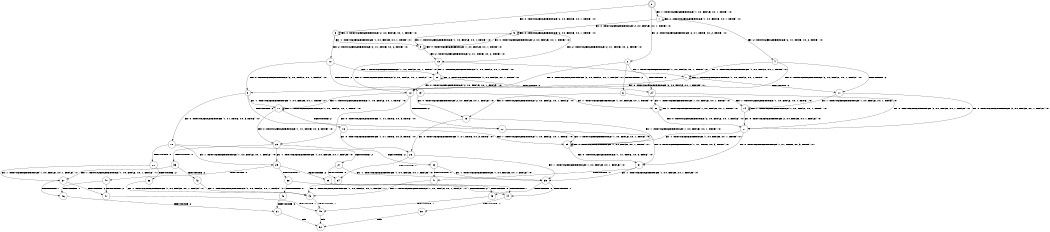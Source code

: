 digraph BCG {
size = "7, 10.5";
center = TRUE;
node [shape = circle];
0 [peripheries = 2];
0 -> 1 [label = "EX !1 !ATOMIC_EXCH_BRANCH (1, +0, FALSE, +0, 1, TRUE) !:0:"];
0 -> 2 [label = "EX !2 !ATOMIC_EXCH_BRANCH (2, +1, TRUE, +0, 2, TRUE) !:0:"];
0 -> 3 [label = "EX !0 !ATOMIC_EXCH_BRANCH (2, +0, FALSE, +0, 1, TRUE) !:0:"];
1 -> 4 [label = "EX !2 !ATOMIC_EXCH_BRANCH (2, +1, TRUE, +0, 2, TRUE) !:0:"];
1 -> 5 [label = "EX !0 !ATOMIC_EXCH_BRANCH (2, +0, FALSE, +0, 1, TRUE) !:0:"];
1 -> 1 [label = "EX !1 !ATOMIC_EXCH_BRANCH (1, +0, FALSE, +0, 1, TRUE) !:0:"];
2 -> 6 [label = "TERMINATE !2"];
2 -> 7 [label = "EX !1 !ATOMIC_EXCH_BRANCH (1, +0, FALSE, +0, 1, TRUE) !:0:"];
2 -> 8 [label = "EX !0 !ATOMIC_EXCH_BRANCH (2, +0, FALSE, +0, 1, FALSE) !:0:"];
3 -> 9 [label = "EX !1 !ATOMIC_EXCH_BRANCH (1, +0, FALSE, +0, 1, TRUE) !:0:"];
3 -> 10 [label = "EX !2 !ATOMIC_EXCH_BRANCH (2, +1, TRUE, +0, 2, TRUE) !:0:"];
3 -> 3 [label = "EX !0 !ATOMIC_EXCH_BRANCH (2, +0, FALSE, +0, 1, TRUE) !:0:"];
4 -> 11 [label = "TERMINATE !2"];
4 -> 12 [label = "EX !0 !ATOMIC_EXCH_BRANCH (2, +0, FALSE, +0, 1, FALSE) !:0:"];
4 -> 7 [label = "EX !1 !ATOMIC_EXCH_BRANCH (1, +0, FALSE, +0, 1, TRUE) !:0:"];
5 -> 13 [label = "EX !2 !ATOMIC_EXCH_BRANCH (2, +1, TRUE, +0, 2, TRUE) !:0:"];
5 -> 9 [label = "EX !1 !ATOMIC_EXCH_BRANCH (1, +0, FALSE, +0, 1, TRUE) !:0:"];
5 -> 5 [label = "EX !0 !ATOMIC_EXCH_BRANCH (2, +0, FALSE, +0, 1, TRUE) !:0:"];
6 -> 14 [label = "EX !1 !ATOMIC_EXCH_BRANCH (1, +0, FALSE, +0, 1, TRUE) !:0:"];
6 -> 15 [label = "EX !0 !ATOMIC_EXCH_BRANCH (2, +0, FALSE, +0, 1, FALSE) !:0:"];
7 -> 11 [label = "TERMINATE !2"];
7 -> 12 [label = "EX !0 !ATOMIC_EXCH_BRANCH (2, +0, FALSE, +0, 1, FALSE) !:0:"];
7 -> 7 [label = "EX !1 !ATOMIC_EXCH_BRANCH (1, +0, FALSE, +0, 1, TRUE) !:0:"];
8 -> 16 [label = "TERMINATE !2"];
8 -> 17 [label = "EX !1 !ATOMIC_EXCH_BRANCH (1, +0, FALSE, +0, 1, TRUE) !:0:"];
8 -> 18 [label = "EX !0 !ATOMIC_EXCH_BRANCH (1, +1, TRUE, +0, 3, TRUE) !:0:"];
9 -> 13 [label = "EX !2 !ATOMIC_EXCH_BRANCH (2, +1, TRUE, +0, 2, TRUE) !:0:"];
9 -> 9 [label = "EX !1 !ATOMIC_EXCH_BRANCH (1, +0, FALSE, +0, 1, TRUE) !:0:"];
9 -> 5 [label = "EX !0 !ATOMIC_EXCH_BRANCH (2, +0, FALSE, +0, 1, TRUE) !:0:"];
10 -> 19 [label = "TERMINATE !2"];
10 -> 20 [label = "EX !1 !ATOMIC_EXCH_BRANCH (1, +0, FALSE, +0, 1, TRUE) !:0:"];
10 -> 8 [label = "EX !0 !ATOMIC_EXCH_BRANCH (2, +0, FALSE, +0, 1, FALSE) !:0:"];
11 -> 21 [label = "EX !0 !ATOMIC_EXCH_BRANCH (2, +0, FALSE, +0, 1, FALSE) !:0:"];
11 -> 14 [label = "EX !1 !ATOMIC_EXCH_BRANCH (1, +0, FALSE, +0, 1, TRUE) !:0:"];
12 -> 22 [label = "TERMINATE !2"];
12 -> 17 [label = "EX !1 !ATOMIC_EXCH_BRANCH (1, +0, FALSE, +0, 1, TRUE) !:0:"];
12 -> 23 [label = "EX !0 !ATOMIC_EXCH_BRANCH (1, +1, TRUE, +0, 3, TRUE) !:0:"];
13 -> 24 [label = "TERMINATE !2"];
13 -> 20 [label = "EX !1 !ATOMIC_EXCH_BRANCH (1, +0, FALSE, +0, 1, TRUE) !:0:"];
13 -> 12 [label = "EX !0 !ATOMIC_EXCH_BRANCH (2, +0, FALSE, +0, 1, FALSE) !:0:"];
14 -> 21 [label = "EX !0 !ATOMIC_EXCH_BRANCH (2, +0, FALSE, +0, 1, FALSE) !:0:"];
14 -> 14 [label = "EX !1 !ATOMIC_EXCH_BRANCH (1, +0, FALSE, +0, 1, TRUE) !:0:"];
15 -> 25 [label = "EX !1 !ATOMIC_EXCH_BRANCH (1, +0, FALSE, +0, 1, TRUE) !:0:"];
15 -> 26 [label = "EX !0 !ATOMIC_EXCH_BRANCH (1, +1, TRUE, +0, 3, TRUE) !:0:"];
16 -> 25 [label = "EX !1 !ATOMIC_EXCH_BRANCH (1, +0, FALSE, +0, 1, TRUE) !:0:"];
16 -> 26 [label = "EX !0 !ATOMIC_EXCH_BRANCH (1, +1, TRUE, +0, 3, TRUE) !:0:"];
17 -> 22 [label = "TERMINATE !2"];
17 -> 17 [label = "EX !1 !ATOMIC_EXCH_BRANCH (1, +0, FALSE, +0, 1, TRUE) !:0:"];
17 -> 23 [label = "EX !0 !ATOMIC_EXCH_BRANCH (1, +1, TRUE, +0, 3, TRUE) !:0:"];
18 -> 27 [label = "TERMINATE !2"];
18 -> 28 [label = "TERMINATE !0"];
18 -> 29 [label = "EX !1 !ATOMIC_EXCH_BRANCH (1, +0, FALSE, +0, 1, FALSE) !:0:"];
19 -> 30 [label = "EX !1 !ATOMIC_EXCH_BRANCH (1, +0, FALSE, +0, 1, TRUE) !:0:"];
19 -> 15 [label = "EX !0 !ATOMIC_EXCH_BRANCH (2, +0, FALSE, +0, 1, FALSE) !:0:"];
20 -> 24 [label = "TERMINATE !2"];
20 -> 20 [label = "EX !1 !ATOMIC_EXCH_BRANCH (1, +0, FALSE, +0, 1, TRUE) !:0:"];
20 -> 12 [label = "EX !0 !ATOMIC_EXCH_BRANCH (2, +0, FALSE, +0, 1, FALSE) !:0:"];
21 -> 25 [label = "EX !1 !ATOMIC_EXCH_BRANCH (1, +0, FALSE, +0, 1, TRUE) !:0:"];
21 -> 31 [label = "EX !0 !ATOMIC_EXCH_BRANCH (1, +1, TRUE, +0, 3, TRUE) !:0:"];
22 -> 25 [label = "EX !1 !ATOMIC_EXCH_BRANCH (1, +0, FALSE, +0, 1, TRUE) !:0:"];
22 -> 31 [label = "EX !0 !ATOMIC_EXCH_BRANCH (1, +1, TRUE, +0, 3, TRUE) !:0:"];
23 -> 32 [label = "TERMINATE !2"];
23 -> 33 [label = "TERMINATE !0"];
23 -> 29 [label = "EX !1 !ATOMIC_EXCH_BRANCH (1, +0, FALSE, +0, 1, FALSE) !:0:"];
24 -> 30 [label = "EX !1 !ATOMIC_EXCH_BRANCH (1, +0, FALSE, +0, 1, TRUE) !:0:"];
24 -> 21 [label = "EX !0 !ATOMIC_EXCH_BRANCH (2, +0, FALSE, +0, 1, FALSE) !:0:"];
25 -> 25 [label = "EX !1 !ATOMIC_EXCH_BRANCH (1, +0, FALSE, +0, 1, TRUE) !:0:"];
25 -> 31 [label = "EX !0 !ATOMIC_EXCH_BRANCH (1, +1, TRUE, +0, 3, TRUE) !:0:"];
26 -> 34 [label = "TERMINATE !0"];
26 -> 35 [label = "EX !1 !ATOMIC_EXCH_BRANCH (1, +0, FALSE, +0, 1, FALSE) !:0:"];
27 -> 34 [label = "TERMINATE !0"];
27 -> 35 [label = "EX !1 !ATOMIC_EXCH_BRANCH (1, +0, FALSE, +0, 1, FALSE) !:0:"];
28 -> 36 [label = "TERMINATE !2"];
28 -> 37 [label = "EX !1 !ATOMIC_EXCH_BRANCH (1, +0, FALSE, +0, 1, FALSE) !:1:"];
29 -> 38 [label = "TERMINATE !1"];
29 -> 39 [label = "TERMINATE !2"];
29 -> 40 [label = "TERMINATE !0"];
30 -> 30 [label = "EX !1 !ATOMIC_EXCH_BRANCH (1, +0, FALSE, +0, 1, TRUE) !:0:"];
30 -> 21 [label = "EX !0 !ATOMIC_EXCH_BRANCH (2, +0, FALSE, +0, 1, FALSE) !:0:"];
31 -> 41 [label = "TERMINATE !0"];
31 -> 35 [label = "EX !1 !ATOMIC_EXCH_BRANCH (1, +0, FALSE, +0, 1, FALSE) !:0:"];
32 -> 41 [label = "TERMINATE !0"];
32 -> 35 [label = "EX !1 !ATOMIC_EXCH_BRANCH (1, +0, FALSE, +0, 1, FALSE) !:0:"];
33 -> 42 [label = "TERMINATE !2"];
33 -> 37 [label = "EX !1 !ATOMIC_EXCH_BRANCH (1, +0, FALSE, +0, 1, FALSE) !:1:"];
34 -> 43 [label = "EX !1 !ATOMIC_EXCH_BRANCH (1, +0, FALSE, +0, 1, FALSE) !:1:"];
35 -> 44 [label = "TERMINATE !1"];
35 -> 45 [label = "TERMINATE !0"];
36 -> 43 [label = "EX !1 !ATOMIC_EXCH_BRANCH (1, +0, FALSE, +0, 1, FALSE) !:1:"];
37 -> 46 [label = "TERMINATE !1"];
37 -> 47 [label = "TERMINATE !2"];
38 -> 44 [label = "TERMINATE !2"];
38 -> 48 [label = "TERMINATE !0"];
39 -> 44 [label = "TERMINATE !1"];
39 -> 45 [label = "TERMINATE !0"];
40 -> 46 [label = "TERMINATE !1"];
40 -> 47 [label = "TERMINATE !2"];
41 -> 43 [label = "EX !1 !ATOMIC_EXCH_BRANCH (1, +0, FALSE, +0, 1, FALSE) !:1:"];
42 -> 43 [label = "EX !1 !ATOMIC_EXCH_BRANCH (1, +0, FALSE, +0, 1, FALSE) !:1:"];
43 -> 49 [label = "TERMINATE !1"];
44 -> 50 [label = "TERMINATE !0"];
45 -> 49 [label = "TERMINATE !1"];
46 -> 51 [label = "TERMINATE !2"];
47 -> 49 [label = "TERMINATE !1"];
48 -> 51 [label = "TERMINATE !2"];
49 -> 52 [label = "exit"];
50 -> 52 [label = "exit"];
51 -> 52 [label = "exit"];
}
